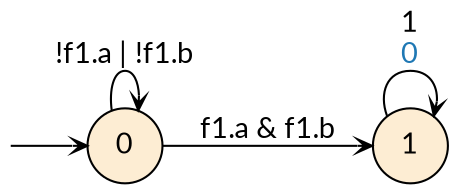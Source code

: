 digraph G {
  rankdir=LR
  node [shape="circle"]
  node [style="filled", fillcolor="#FDEDD3"]
  fontname="Lato"
  node [fontname="Lato"]
  edge [fontname="Lato"]
  size="8.2,8.2" edge[arrowhead=vee, arrowsize=.7]
  I [label="", style=invis, width=0]
  I -> 0
  0 [label=<0>]
  0 -> 0 [label=<!f1.a | !f1.b>]
  0 -> 1 [label=<f1.a &amp; f1.b>]
  1 [label=<1>]
  1 -> 1 [label=<1<br/><font color="#1F78B4">0</font>>]
}

